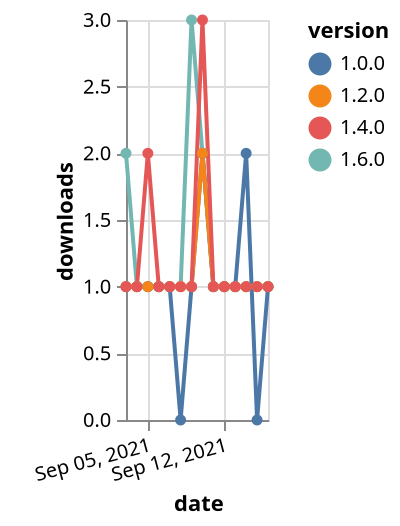 {"$schema": "https://vega.github.io/schema/vega-lite/v5.json", "description": "A simple bar chart with embedded data.", "data": {"values": [{"date": "2021-09-03", "total": 115, "delta": 2, "version": "1.6.0"}, {"date": "2021-09-04", "total": 116, "delta": 1, "version": "1.6.0"}, {"date": "2021-09-05", "total": 117, "delta": 1, "version": "1.6.0"}, {"date": "2021-09-06", "total": 118, "delta": 1, "version": "1.6.0"}, {"date": "2021-09-07", "total": 119, "delta": 1, "version": "1.6.0"}, {"date": "2021-09-08", "total": 120, "delta": 1, "version": "1.6.0"}, {"date": "2021-09-09", "total": 123, "delta": 3, "version": "1.6.0"}, {"date": "2021-09-10", "total": 125, "delta": 2, "version": "1.6.0"}, {"date": "2021-09-11", "total": 126, "delta": 1, "version": "1.6.0"}, {"date": "2021-09-12", "total": 127, "delta": 1, "version": "1.6.0"}, {"date": "2021-09-13", "total": 128, "delta": 1, "version": "1.6.0"}, {"date": "2021-09-14", "total": 129, "delta": 1, "version": "1.6.0"}, {"date": "2021-09-15", "total": 130, "delta": 1, "version": "1.6.0"}, {"date": "2021-09-16", "total": 131, "delta": 1, "version": "1.6.0"}, {"date": "2021-09-03", "total": 192, "delta": 1, "version": "1.0.0"}, {"date": "2021-09-04", "total": 193, "delta": 1, "version": "1.0.0"}, {"date": "2021-09-05", "total": 194, "delta": 1, "version": "1.0.0"}, {"date": "2021-09-06", "total": 195, "delta": 1, "version": "1.0.0"}, {"date": "2021-09-07", "total": 196, "delta": 1, "version": "1.0.0"}, {"date": "2021-09-08", "total": 196, "delta": 0, "version": "1.0.0"}, {"date": "2021-09-09", "total": 197, "delta": 1, "version": "1.0.0"}, {"date": "2021-09-10", "total": 199, "delta": 2, "version": "1.0.0"}, {"date": "2021-09-11", "total": 200, "delta": 1, "version": "1.0.0"}, {"date": "2021-09-12", "total": 201, "delta": 1, "version": "1.0.0"}, {"date": "2021-09-13", "total": 202, "delta": 1, "version": "1.0.0"}, {"date": "2021-09-14", "total": 204, "delta": 2, "version": "1.0.0"}, {"date": "2021-09-15", "total": 204, "delta": 0, "version": "1.0.0"}, {"date": "2021-09-16", "total": 205, "delta": 1, "version": "1.0.0"}, {"date": "2021-09-03", "total": 165, "delta": 1, "version": "1.2.0"}, {"date": "2021-09-04", "total": 166, "delta": 1, "version": "1.2.0"}, {"date": "2021-09-05", "total": 167, "delta": 1, "version": "1.2.0"}, {"date": "2021-09-06", "total": 168, "delta": 1, "version": "1.2.0"}, {"date": "2021-09-07", "total": 169, "delta": 1, "version": "1.2.0"}, {"date": "2021-09-08", "total": 170, "delta": 1, "version": "1.2.0"}, {"date": "2021-09-09", "total": 171, "delta": 1, "version": "1.2.0"}, {"date": "2021-09-10", "total": 173, "delta": 2, "version": "1.2.0"}, {"date": "2021-09-11", "total": 174, "delta": 1, "version": "1.2.0"}, {"date": "2021-09-12", "total": 175, "delta": 1, "version": "1.2.0"}, {"date": "2021-09-13", "total": 176, "delta": 1, "version": "1.2.0"}, {"date": "2021-09-14", "total": 177, "delta": 1, "version": "1.2.0"}, {"date": "2021-09-15", "total": 178, "delta": 1, "version": "1.2.0"}, {"date": "2021-09-16", "total": 179, "delta": 1, "version": "1.2.0"}, {"date": "2021-09-03", "total": 193, "delta": 1, "version": "1.4.0"}, {"date": "2021-09-04", "total": 194, "delta": 1, "version": "1.4.0"}, {"date": "2021-09-05", "total": 196, "delta": 2, "version": "1.4.0"}, {"date": "2021-09-06", "total": 197, "delta": 1, "version": "1.4.0"}, {"date": "2021-09-07", "total": 198, "delta": 1, "version": "1.4.0"}, {"date": "2021-09-08", "total": 199, "delta": 1, "version": "1.4.0"}, {"date": "2021-09-09", "total": 200, "delta": 1, "version": "1.4.0"}, {"date": "2021-09-10", "total": 203, "delta": 3, "version": "1.4.0"}, {"date": "2021-09-11", "total": 204, "delta": 1, "version": "1.4.0"}, {"date": "2021-09-12", "total": 205, "delta": 1, "version": "1.4.0"}, {"date": "2021-09-13", "total": 206, "delta": 1, "version": "1.4.0"}, {"date": "2021-09-14", "total": 207, "delta": 1, "version": "1.4.0"}, {"date": "2021-09-15", "total": 208, "delta": 1, "version": "1.4.0"}, {"date": "2021-09-16", "total": 209, "delta": 1, "version": "1.4.0"}]}, "width": "container", "mark": {"type": "line", "point": {"filled": true}}, "encoding": {"x": {"field": "date", "type": "temporal", "timeUnit": "yearmonthdate", "title": "date", "axis": {"labelAngle": -15}}, "y": {"field": "delta", "type": "quantitative", "title": "downloads"}, "color": {"field": "version", "type": "nominal"}, "tooltip": {"field": "delta"}}}